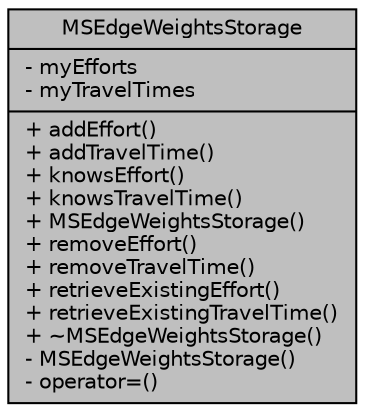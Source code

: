 digraph "MSEdgeWeightsStorage"
{
  edge [fontname="Helvetica",fontsize="10",labelfontname="Helvetica",labelfontsize="10"];
  node [fontname="Helvetica",fontsize="10",shape=record];
  Node1 [label="{MSEdgeWeightsStorage\n|- myEfforts\l- myTravelTimes\l|+ addEffort()\l+ addTravelTime()\l+ knowsEffort()\l+ knowsTravelTime()\l+ MSEdgeWeightsStorage()\l+ removeEffort()\l+ removeTravelTime()\l+ retrieveExistingEffort()\l+ retrieveExistingTravelTime()\l+ ~MSEdgeWeightsStorage()\l- MSEdgeWeightsStorage()\l- operator=()\l}",height=0.2,width=0.4,color="black", fillcolor="grey75", style="filled", fontcolor="black"];
}
